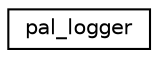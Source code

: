 digraph "Graphical Class Hierarchy"
{
 // LATEX_PDF_SIZE
  edge [fontname="Helvetica",fontsize="10",labelfontname="Helvetica",labelfontsize="10"];
  node [fontname="Helvetica",fontsize="10",shape=record];
  rankdir="LR";
  Node0 [label="pal_logger",height=0.2,width=0.4,color="black", fillcolor="white", style="filled",URL="$df/d84/structpal__logger.html",tooltip="PAL logger context structure."];
}
